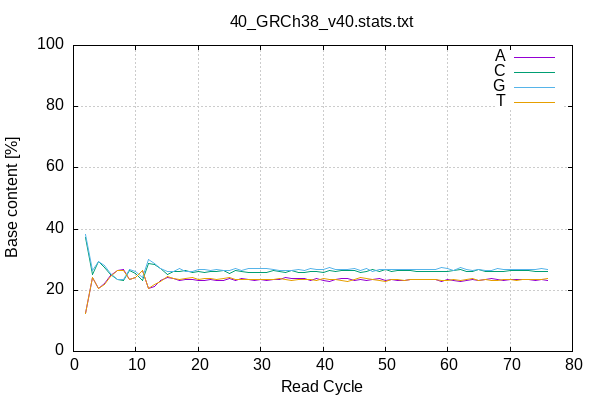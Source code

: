 
            set terminal png size 600,400 truecolor
            set output "plots/acgt-cycles.png"
            set grid xtics ytics y2tics back lc rgb "#cccccc"
            set style line 1 linecolor rgb "green"
            set style line 2 linecolor rgb "red"
            set style line 3 linecolor rgb "black"
            set style line 4 linecolor rgb "blue"
            set style increment user
            set ylabel "Base content [%]"
            set xlabel "Read Cycle"
            set yrange [0:100]
            set title "40_GRCh38_v40.stats.txt" noenhanced
            plot '-' w l ti 'A', '-' w l ti 'C', '-' w l ti 'G', '-' w l ti 'T'
        2	12.27
3	24.24
4	20.52
5	22.38
6	24.96
7	26.41
8	26.82
9	23.40
10	24.06
11	26.32
12	20.57
13	21.16
14	23.04
15	24.21
16	23.94
17	23.20
18	23.39
19	23.69
20	23.29
21	23.31
22	23.52
23	23.29
24	23.28
25	23.86
26	23.05
27	23.71
28	23.58
29	23.17
30	23.60
31	23.36
32	23.39
33	23.65
34	24.14
35	23.88
36	23.96
37	23.94
38	23.27
39	23.85
40	23.35
41	22.91
42	23.39
43	23.70
44	23.81
45	23.30
46	23.64
47	23.19
48	23.69
49	23.77
50	23.30
51	23.52
52	23.16
53	23.33
54	23.46
55	23.53
56	23.44
57	23.48
58	23.43
59	22.97
60	23.43
61	23.22
62	22.85
63	23.28
64	23.46
65	23.28
66	23.57
67	23.81
68	23.37
69	23.36
70	23.47
71	23.49
72	23.41
73	23.47
74	23.30
75	23.47
76	23.29
end
2	37.26
3	25.27
4	29.52
5	27.46
6	25.18
7	23.48
8	23.17
9	26.34
10	25.51
11	23.29
12	28.74
13	28.32
14	27.03
15	25.27
16	26.05
17	26.22
18	26.44
19	25.95
20	26.27
21	25.97
22	26.08
23	26.20
24	26.36
25	25.58
26	26.52
27	26.17
28	25.80
29	25.98
30	25.98
31	25.84
32	26.31
33	26.29
34	25.89
35	26.36
36	25.85
37	25.88
38	26.19
39	26.03
40	25.91
41	26.43
42	26.28
43	26.32
44	26.36
45	26.32
46	25.89
47	26.06
48	26.65
49	26.22
50	26.95
51	26.20
52	26.33
53	26.60
54	26.48
55	26.17
56	26.29
57	26.06
58	26.10
59	26.29
60	26.16
61	26.48
62	26.64
63	26.19
64	26.27
65	26.64
66	26.27
67	26.26
68	26.22
69	26.11
70	26.35
71	26.48
72	26.56
73	26.36
74	26.20
75	25.99
76	26.23
end
2	38.20
3	26.37
4	29.46
5	28.12
6	25.43
7	23.64
8	23.40
9	26.82
10	26.25
11	24.04
12	30.03
13	28.74
14	27.17
15	26.01
16	26.22
17	27.21
18	26.20
19	26.17
20	26.89
21	26.80
22	26.56
23	26.93
24	26.49
25	26.33
26	27.06
27	26.60
28	26.98
29	27.16
30	27.01
31	27.18
32	26.68
33	26.36
34	26.47
35	26.48
36	26.67
37	26.53
38	27.05
39	26.87
40	26.96
41	27.29
42	26.93
43	26.90
44	26.91
45	26.98
46	26.38
47	27.02
48	26.27
49	26.70
50	26.93
51	26.74
52	26.83
53	26.75
54	26.65
55	26.89
56	26.88
57	26.89
58	26.78
59	27.39
60	27.23
61	26.60
62	27.41
63	26.88
64	26.52
65	26.82
66	26.62
67	26.60
68	27.24
69	26.96
70	26.65
71	26.95
72	26.65
73	26.68
74	26.88
75	27.01
76	26.72
end
2	12.26
3	24.13
4	20.51
5	22.04
6	24.43
7	26.46
8	26.61
9	23.44
10	24.19
11	26.35
12	20.66
13	21.78
14	22.76
15	24.51
16	23.79
17	23.37
18	23.98
19	24.18
20	23.56
21	23.92
22	23.84
23	23.57
24	23.87
25	24.23
26	23.37
27	23.53
28	23.64
29	23.69
30	23.41
31	23.62
32	23.63
33	23.70
34	23.49
35	23.27
36	23.53
37	23.65
38	23.49
39	23.26
40	23.78
41	23.37
42	23.39
43	23.08
44	22.92
45	23.40
46	24.09
47	23.73
48	23.39
49	23.31
50	22.83
51	23.55
52	23.67
53	23.32
54	23.41
55	23.41
56	23.39
57	23.57
58	23.69
59	23.35
60	23.18
61	23.69
62	23.11
63	23.66
64	23.75
65	23.26
66	23.54
67	23.32
68	23.16
69	23.57
70	23.54
71	23.07
72	23.38
73	23.49
74	23.62
75	23.53
76	23.75
end
